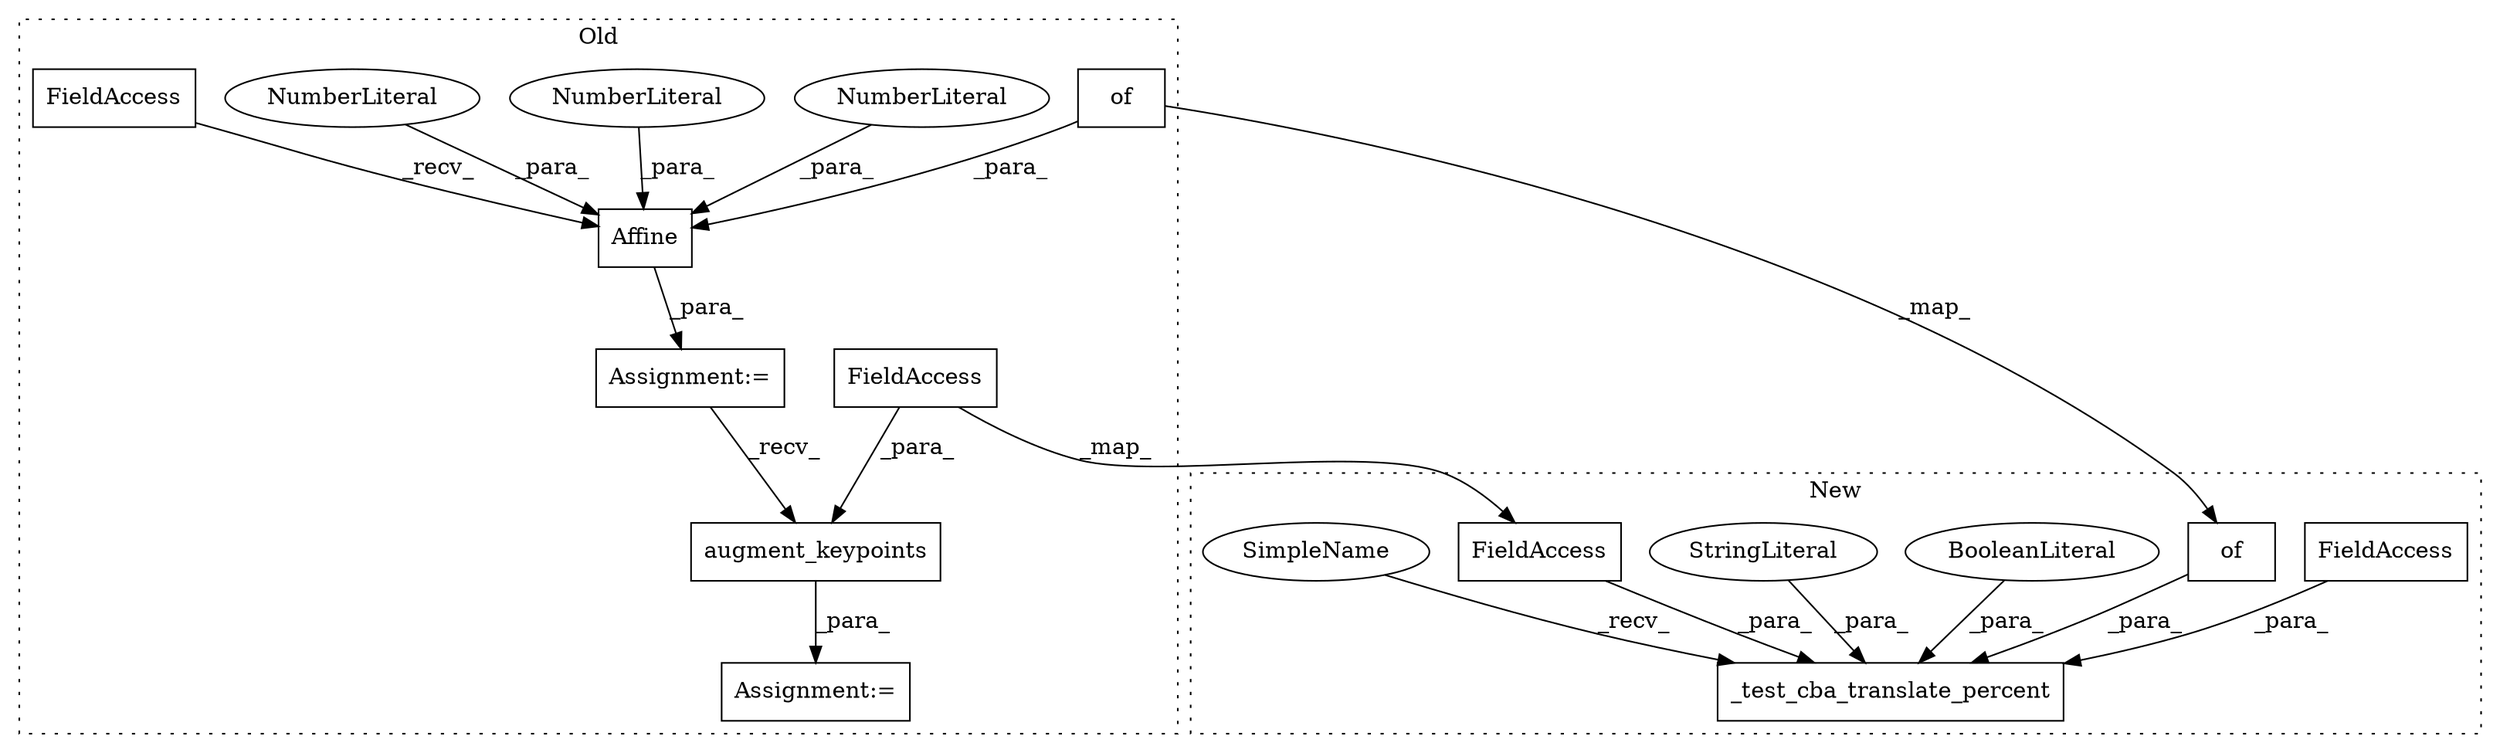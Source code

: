 digraph G {
subgraph cluster0 {
1 [label="Affine" a="32" s="47235,47274" l="7,1" shape="box"];
3 [label="augment_keypoints" a="32" s="47334,47362" l="18,1" shape="box"];
4 [label="NumberLiteral" a="34" s="47273" l="1" shape="ellipse"];
5 [label="NumberLiteral" a="34" s="47242" l="3" shape="ellipse"];
6 [label="NumberLiteral" a="34" s="47271" l="1" shape="ellipse"];
8 [label="FieldAccess" a="22" s="47217" l="17" shape="box"];
9 [label="of" a="32" s="47250,47269" l="3,1" shape="box"];
12 [label="Assignment:=" a="7" s="47216" l="1" shape="box"];
13 [label="Assignment:=" a="7" s="47325" l="1" shape="box"];
15 [label="FieldAccess" a="22" s="47352" l="10" shape="box"];
label = "Old";
style="dotted";
}
subgraph cluster1 {
2 [label="_test_cba_translate_percent" a="32" s="49787,49896" l="28,1" shape="box"];
7 [label="FieldAccess" a="22" s="49871" l="20" shape="box"];
10 [label="of" a="32" s="49839,49858" l="3,1" shape="box"];
11 [label="BooleanLiteral" a="9" s="49892" l="4" shape="ellipse"];
14 [label="StringLiteral" a="45" s="49815" l="19" shape="ellipse"];
16 [label="FieldAccess" a="22" s="49860" l="10" shape="box"];
17 [label="SimpleName" a="42" s="49782" l="4" shape="ellipse"];
label = "New";
style="dotted";
}
1 -> 12 [label="_para_"];
3 -> 13 [label="_para_"];
4 -> 1 [label="_para_"];
5 -> 1 [label="_para_"];
6 -> 1 [label="_para_"];
7 -> 2 [label="_para_"];
8 -> 1 [label="_recv_"];
9 -> 10 [label="_map_"];
9 -> 1 [label="_para_"];
10 -> 2 [label="_para_"];
11 -> 2 [label="_para_"];
12 -> 3 [label="_recv_"];
14 -> 2 [label="_para_"];
15 -> 3 [label="_para_"];
15 -> 16 [label="_map_"];
16 -> 2 [label="_para_"];
17 -> 2 [label="_recv_"];
}